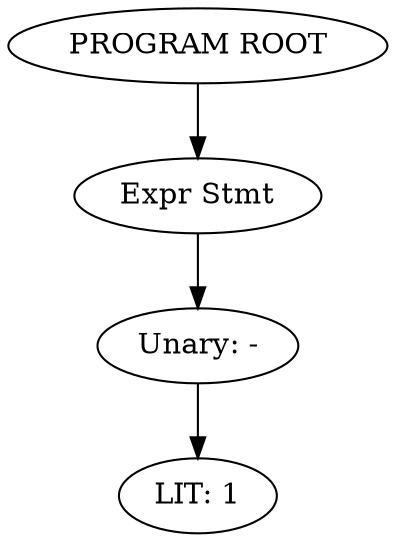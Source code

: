 digraph AST {
    rankdir=TB; // Top to Bottom layout
    N0 [label="PROGRAM ROOT"];
    N1 [label="Expr Stmt"];
    N0 -> N1 [label=""];
    N2 [label="Unary: -"];
    N1 -> N2 [label=""];
    N3 [label="LIT: 1"];
    N2 -> N3 [label=""];
}
